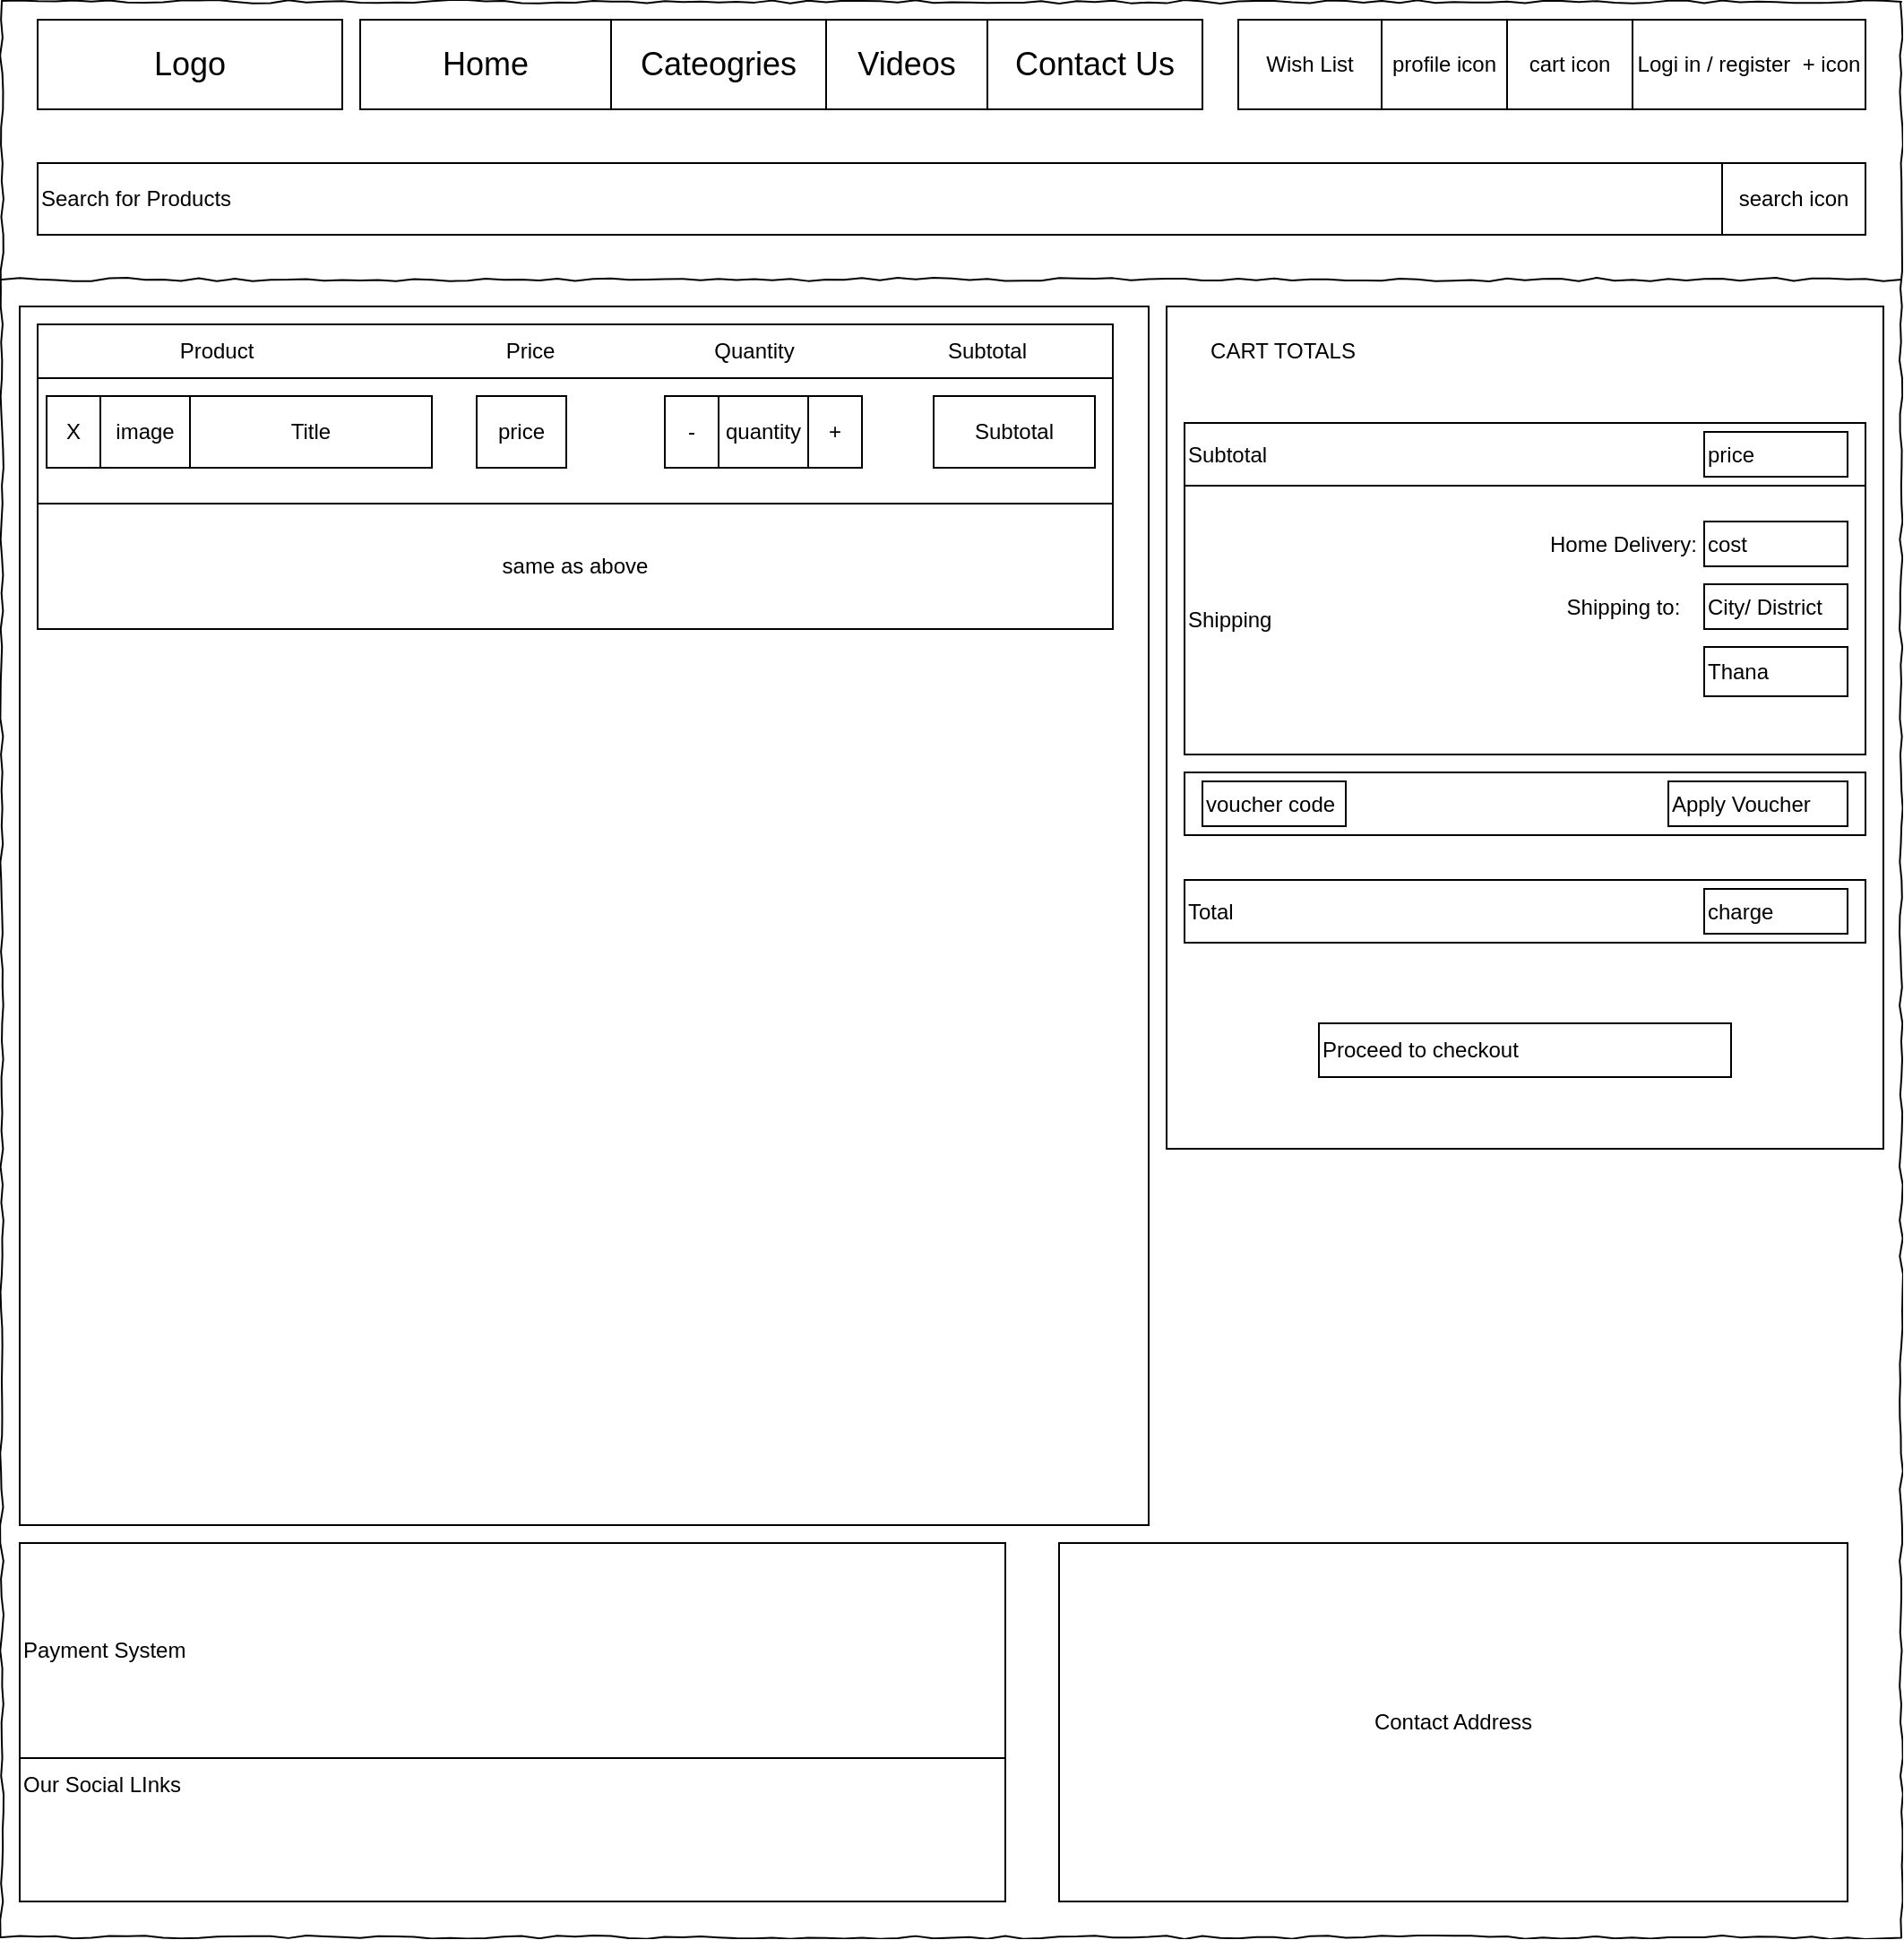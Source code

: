 <mxfile version="13.7.1" type="device"><diagram name="Page-1" id="03018318-947c-dd8e-b7a3-06fadd420f32"><mxGraphModel dx="1874" dy="1658" grid="1" gridSize="10" guides="1" tooltips="1" connect="1" arrows="1" fold="1" page="1" pageScale="1" pageWidth="1100" pageHeight="850" background="#ffffff" math="0" shadow="0"><root><mxCell id="0"/><mxCell id="1" parent="0"/><mxCell id="677b7b8949515195-1" value="" style="whiteSpace=wrap;html=1;rounded=0;shadow=0;labelBackgroundColor=none;strokeColor=#000000;strokeWidth=1;fillColor=none;fontFamily=Verdana;fontSize=12;fontColor=#000000;align=center;comic=1;" parent="1" vertex="1"><mxGeometry x="20" y="-10" width="1060" height="1080" as="geometry"/></mxCell><mxCell id="677b7b8949515195-9" value="" style="line;strokeWidth=1;html=1;rounded=0;shadow=0;labelBackgroundColor=none;fillColor=none;fontFamily=Verdana;fontSize=14;fontColor=#000000;align=center;comic=1;" parent="1" vertex="1"><mxGeometry x="20" y="140" width="1060" height="10" as="geometry"/></mxCell><mxCell id="UhEQ6fmvqOYaQAHXVNuu-2" value="&lt;font style=&quot;font-size: 18px&quot;&gt;Logo&lt;/font&gt;" style="rounded=0;whiteSpace=wrap;html=1;" parent="1" vertex="1"><mxGeometry x="40" width="170" height="50" as="geometry"/></mxCell><mxCell id="UhEQ6fmvqOYaQAHXVNuu-3" value="cart icon" style="rounded=0;whiteSpace=wrap;html=1;" parent="1" vertex="1"><mxGeometry x="860" width="70" height="50" as="geometry"/></mxCell><mxCell id="UhEQ6fmvqOYaQAHXVNuu-4" value="Logi in / register&amp;nbsp; + icon" style="rounded=0;whiteSpace=wrap;html=1;" parent="1" vertex="1"><mxGeometry x="930" width="130" height="50" as="geometry"/></mxCell><mxCell id="UhEQ6fmvqOYaQAHXVNuu-10" value="&lt;font style=&quot;font-size: 18px&quot;&gt;Home&lt;/font&gt;" style="rounded=0;whiteSpace=wrap;html=1;" parent="1" vertex="1"><mxGeometry x="220" width="140" height="50" as="geometry"/></mxCell><mxCell id="UhEQ6fmvqOYaQAHXVNuu-11" value="&lt;font style=&quot;font-size: 18px&quot;&gt;Cateogries&lt;/font&gt;" style="rounded=0;whiteSpace=wrap;html=1;" parent="1" vertex="1"><mxGeometry x="360" width="120" height="50" as="geometry"/></mxCell><mxCell id="UhEQ6fmvqOYaQAHXVNuu-12" value="&lt;font style=&quot;font-size: 18px&quot;&gt;Videos&lt;/font&gt;" style="rounded=0;whiteSpace=wrap;html=1;" parent="1" vertex="1"><mxGeometry x="480" width="90" height="50" as="geometry"/></mxCell><mxCell id="UhEQ6fmvqOYaQAHXVNuu-13" value="profile icon" style="rounded=0;whiteSpace=wrap;html=1;" parent="1" vertex="1"><mxGeometry x="790" width="70" height="50" as="geometry"/></mxCell><mxCell id="UhEQ6fmvqOYaQAHXVNuu-14" value="Wish List" style="rounded=0;whiteSpace=wrap;html=1;" parent="1" vertex="1"><mxGeometry x="710" width="80" height="50" as="geometry"/></mxCell><mxCell id="UhEQ6fmvqOYaQAHXVNuu-71" value="&lt;font style=&quot;font-size: 18px&quot;&gt;Contact Us&lt;/font&gt;" style="rounded=0;whiteSpace=wrap;html=1;" parent="1" vertex="1"><mxGeometry x="570" width="120" height="50" as="geometry"/></mxCell><mxCell id="UhEQ6fmvqOYaQAHXVNuu-72" value="Our Social LInks" style="rounded=0;whiteSpace=wrap;html=1;align=left;" parent="1" vertex="1"><mxGeometry x="30" y="920" width="550" height="130" as="geometry"/></mxCell><mxCell id="UhEQ6fmvqOYaQAHXVNuu-73" value="Payment System" style="rounded=0;whiteSpace=wrap;html=1;align=left;" parent="1" vertex="1"><mxGeometry x="30" y="850" width="550" height="120" as="geometry"/></mxCell><mxCell id="UhEQ6fmvqOYaQAHXVNuu-74" value="Contact Address" style="rounded=0;whiteSpace=wrap;html=1;" parent="1" vertex="1"><mxGeometry x="610" y="850" width="440" height="200" as="geometry"/></mxCell><mxCell id="7N8P7YF2KfHMozVcSFK0-4" value="Search for Products" style="rounded=0;whiteSpace=wrap;html=1;align=left;" vertex="1" parent="1"><mxGeometry x="40" y="80" width="940" height="40" as="geometry"/></mxCell><mxCell id="7N8P7YF2KfHMozVcSFK0-5" value="search icon" style="rounded=0;whiteSpace=wrap;html=1;" vertex="1" parent="1"><mxGeometry x="980" y="80" width="80" height="40" as="geometry"/></mxCell><mxCell id="7N8P7YF2KfHMozVcSFK0-44" value="" style="rounded=0;whiteSpace=wrap;html=1;" vertex="1" parent="1"><mxGeometry x="30" y="160" width="630" height="680" as="geometry"/></mxCell><mxCell id="7N8P7YF2KfHMozVcSFK0-45" value="" style="rounded=0;whiteSpace=wrap;html=1;" vertex="1" parent="1"><mxGeometry x="40" y="200" width="600" height="70" as="geometry"/></mxCell><mxCell id="7N8P7YF2KfHMozVcSFK0-46" value="X" style="rounded=0;whiteSpace=wrap;html=1;" vertex="1" parent="1"><mxGeometry x="45" y="210" width="30" height="40" as="geometry"/></mxCell><mxCell id="7N8P7YF2KfHMozVcSFK0-47" value="image" style="rounded=0;whiteSpace=wrap;html=1;" vertex="1" parent="1"><mxGeometry x="75" y="210" width="50" height="40" as="geometry"/></mxCell><mxCell id="7N8P7YF2KfHMozVcSFK0-48" value="Title" style="rounded=0;whiteSpace=wrap;html=1;" vertex="1" parent="1"><mxGeometry x="125" y="210" width="135" height="40" as="geometry"/></mxCell><mxCell id="7N8P7YF2KfHMozVcSFK0-49" value="" style="rounded=0;whiteSpace=wrap;html=1;" vertex="1" parent="1"><mxGeometry x="40" y="170" width="600" height="30" as="geometry"/></mxCell><mxCell id="7N8P7YF2KfHMozVcSFK0-50" value="Product" style="text;html=1;strokeColor=none;fillColor=none;align=center;verticalAlign=middle;whiteSpace=wrap;rounded=0;" vertex="1" parent="1"><mxGeometry x="120" y="175" width="40" height="20" as="geometry"/></mxCell><mxCell id="7N8P7YF2KfHMozVcSFK0-51" value="Price" style="text;html=1;strokeColor=none;fillColor=none;align=center;verticalAlign=middle;whiteSpace=wrap;rounded=0;" vertex="1" parent="1"><mxGeometry x="295" y="175" width="40" height="20" as="geometry"/></mxCell><mxCell id="7N8P7YF2KfHMozVcSFK0-52" value="Quantity" style="text;html=1;strokeColor=none;fillColor=none;align=center;verticalAlign=middle;whiteSpace=wrap;rounded=0;" vertex="1" parent="1"><mxGeometry x="420" y="175" width="40" height="20" as="geometry"/></mxCell><mxCell id="7N8P7YF2KfHMozVcSFK0-54" value="Subtotal" style="text;html=1;strokeColor=none;fillColor=none;align=center;verticalAlign=middle;whiteSpace=wrap;rounded=0;" vertex="1" parent="1"><mxGeometry x="550" y="175" width="40" height="20" as="geometry"/></mxCell><mxCell id="7N8P7YF2KfHMozVcSFK0-56" value="price" style="rounded=0;whiteSpace=wrap;html=1;" vertex="1" parent="1"><mxGeometry x="285" y="210" width="50" height="40" as="geometry"/></mxCell><mxCell id="7N8P7YF2KfHMozVcSFK0-59" value="quantity" style="rounded=0;whiteSpace=wrap;html=1;" vertex="1" parent="1"><mxGeometry x="420" y="210" width="50" height="40" as="geometry"/></mxCell><mxCell id="7N8P7YF2KfHMozVcSFK0-60" value="-" style="rounded=0;whiteSpace=wrap;html=1;" vertex="1" parent="1"><mxGeometry x="390" y="210" width="30" height="40" as="geometry"/></mxCell><mxCell id="7N8P7YF2KfHMozVcSFK0-61" value="+" style="rounded=0;whiteSpace=wrap;html=1;" vertex="1" parent="1"><mxGeometry x="470" y="210" width="30" height="40" as="geometry"/></mxCell><mxCell id="7N8P7YF2KfHMozVcSFK0-62" value="Subtotal" style="rounded=0;whiteSpace=wrap;html=1;" vertex="1" parent="1"><mxGeometry x="540" y="210" width="90" height="40" as="geometry"/></mxCell><mxCell id="7N8P7YF2KfHMozVcSFK0-73" value="same as above" style="rounded=0;whiteSpace=wrap;html=1;" vertex="1" parent="1"><mxGeometry x="40" y="270" width="600" height="70" as="geometry"/></mxCell><mxCell id="7N8P7YF2KfHMozVcSFK0-74" value="" style="rounded=0;whiteSpace=wrap;html=1;" vertex="1" parent="1"><mxGeometry x="670" y="160" width="400" height="470" as="geometry"/></mxCell><mxCell id="7N8P7YF2KfHMozVcSFK0-75" value="CART TOTALS" style="text;html=1;strokeColor=none;fillColor=none;align=center;verticalAlign=middle;whiteSpace=wrap;rounded=0;" vertex="1" parent="1"><mxGeometry x="680" y="172.5" width="110" height="25" as="geometry"/></mxCell><mxCell id="7N8P7YF2KfHMozVcSFK0-78" value="Subtotal" style="rounded=0;whiteSpace=wrap;html=1;align=left;" vertex="1" parent="1"><mxGeometry x="680" y="225" width="380" height="35" as="geometry"/></mxCell><mxCell id="7N8P7YF2KfHMozVcSFK0-80" value="Shipping" style="rounded=0;whiteSpace=wrap;html=1;align=left;" vertex="1" parent="1"><mxGeometry x="680" y="260" width="380" height="150" as="geometry"/></mxCell><mxCell id="7N8P7YF2KfHMozVcSFK0-81" value="Home Delivery:" style="text;html=1;strokeColor=none;fillColor=none;align=center;verticalAlign=middle;whiteSpace=wrap;rounded=0;" vertex="1" parent="1"><mxGeometry x="870" y="280" width="110" height="25" as="geometry"/></mxCell><mxCell id="7N8P7YF2KfHMozVcSFK0-82" value="price" style="rounded=0;whiteSpace=wrap;html=1;align=left;" vertex="1" parent="1"><mxGeometry x="970" y="230" width="80" height="25" as="geometry"/></mxCell><mxCell id="7N8P7YF2KfHMozVcSFK0-83" value="cost" style="rounded=0;whiteSpace=wrap;html=1;align=left;" vertex="1" parent="1"><mxGeometry x="970" y="280" width="80" height="25" as="geometry"/></mxCell><mxCell id="7N8P7YF2KfHMozVcSFK0-84" value="Shipping to:" style="text;html=1;strokeColor=none;fillColor=none;align=center;verticalAlign=middle;whiteSpace=wrap;rounded=0;" vertex="1" parent="1"><mxGeometry x="870" y="315" width="110" height="25" as="geometry"/></mxCell><mxCell id="7N8P7YF2KfHMozVcSFK0-85" value="City/ District" style="rounded=0;whiteSpace=wrap;html=1;align=left;" vertex="1" parent="1"><mxGeometry x="970" y="315" width="80" height="25" as="geometry"/></mxCell><mxCell id="7N8P7YF2KfHMozVcSFK0-89" value="Thana" style="rounded=0;whiteSpace=wrap;html=1;align=left;" vertex="1" parent="1"><mxGeometry x="970" y="350" width="80" height="27.5" as="geometry"/></mxCell><mxCell id="7N8P7YF2KfHMozVcSFK0-93" value="Total" style="rounded=0;whiteSpace=wrap;html=1;align=left;" vertex="1" parent="1"><mxGeometry x="680" y="480" width="380" height="35" as="geometry"/></mxCell><mxCell id="7N8P7YF2KfHMozVcSFK0-94" value="charge" style="rounded=0;whiteSpace=wrap;html=1;align=left;" vertex="1" parent="1"><mxGeometry x="970" y="485" width="80" height="25" as="geometry"/></mxCell><mxCell id="7N8P7YF2KfHMozVcSFK0-95" value="Proceed to checkout" style="rounded=0;whiteSpace=wrap;html=1;align=left;" vertex="1" parent="1"><mxGeometry x="755" y="560" width="230" height="30" as="geometry"/></mxCell><mxCell id="7N8P7YF2KfHMozVcSFK0-96" value="" style="rounded=0;whiteSpace=wrap;html=1;align=right;" vertex="1" parent="1"><mxGeometry x="680" y="420" width="380" height="35" as="geometry"/></mxCell><mxCell id="7N8P7YF2KfHMozVcSFK0-97" value="voucher code" style="rounded=0;whiteSpace=wrap;html=1;align=left;" vertex="1" parent="1"><mxGeometry x="690" y="425" width="80" height="25" as="geometry"/></mxCell><mxCell id="7N8P7YF2KfHMozVcSFK0-98" value="Apply Voucher" style="rounded=0;whiteSpace=wrap;html=1;align=left;" vertex="1" parent="1"><mxGeometry x="950" y="425" width="100" height="25" as="geometry"/></mxCell></root></mxGraphModel></diagram></mxfile>